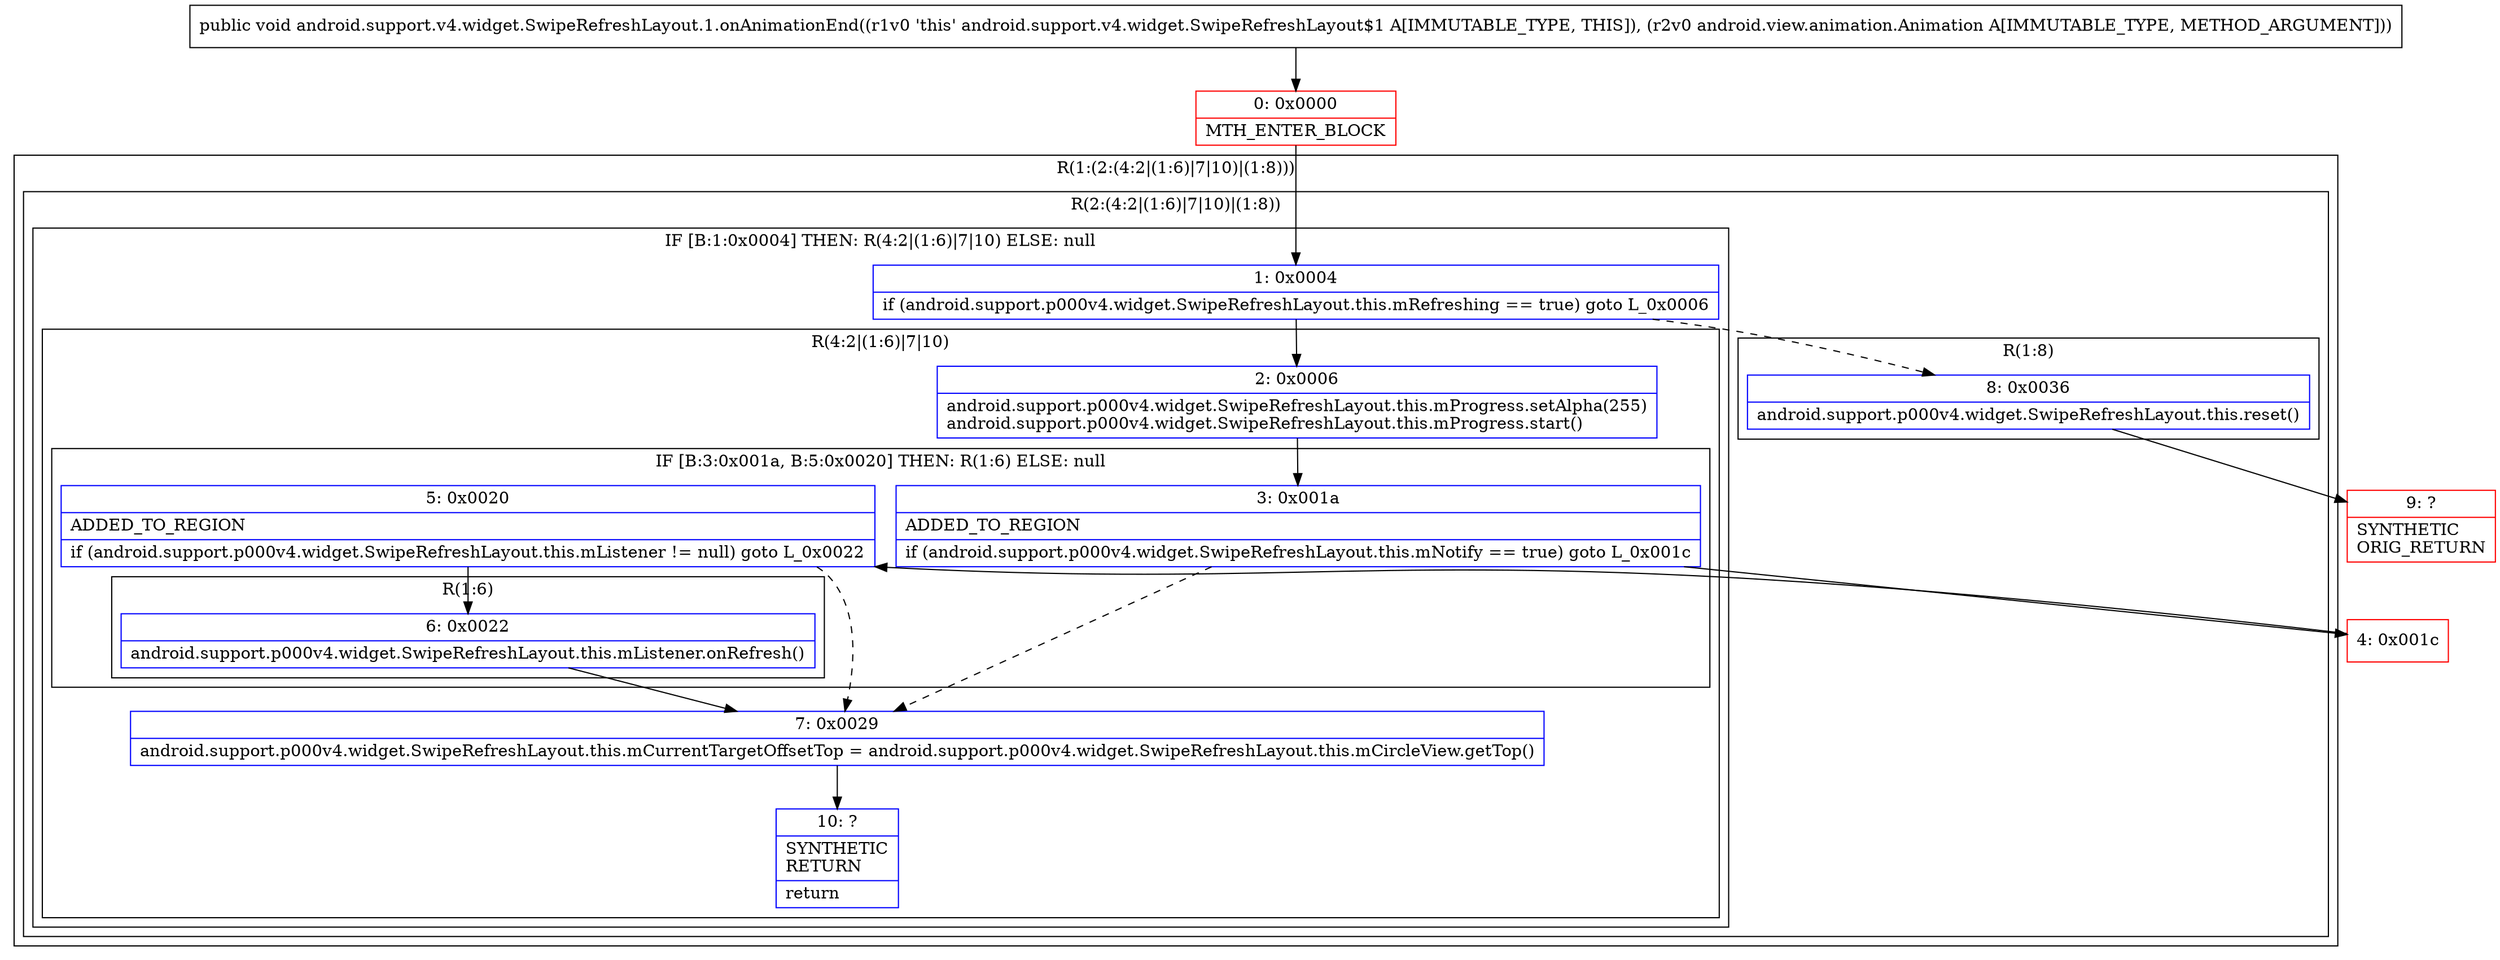 digraph "CFG forandroid.support.v4.widget.SwipeRefreshLayout.1.onAnimationEnd(Landroid\/view\/animation\/Animation;)V" {
subgraph cluster_Region_786782780 {
label = "R(1:(2:(4:2|(1:6)|7|10)|(1:8)))";
node [shape=record,color=blue];
subgraph cluster_Region_1030832871 {
label = "R(2:(4:2|(1:6)|7|10)|(1:8))";
node [shape=record,color=blue];
subgraph cluster_IfRegion_597179303 {
label = "IF [B:1:0x0004] THEN: R(4:2|(1:6)|7|10) ELSE: null";
node [shape=record,color=blue];
Node_1 [shape=record,label="{1\:\ 0x0004|if (android.support.p000v4.widget.SwipeRefreshLayout.this.mRefreshing == true) goto L_0x0006\l}"];
subgraph cluster_Region_1064547612 {
label = "R(4:2|(1:6)|7|10)";
node [shape=record,color=blue];
Node_2 [shape=record,label="{2\:\ 0x0006|android.support.p000v4.widget.SwipeRefreshLayout.this.mProgress.setAlpha(255)\landroid.support.p000v4.widget.SwipeRefreshLayout.this.mProgress.start()\l}"];
subgraph cluster_IfRegion_994262132 {
label = "IF [B:3:0x001a, B:5:0x0020] THEN: R(1:6) ELSE: null";
node [shape=record,color=blue];
Node_3 [shape=record,label="{3\:\ 0x001a|ADDED_TO_REGION\l|if (android.support.p000v4.widget.SwipeRefreshLayout.this.mNotify == true) goto L_0x001c\l}"];
Node_5 [shape=record,label="{5\:\ 0x0020|ADDED_TO_REGION\l|if (android.support.p000v4.widget.SwipeRefreshLayout.this.mListener != null) goto L_0x0022\l}"];
subgraph cluster_Region_202516353 {
label = "R(1:6)";
node [shape=record,color=blue];
Node_6 [shape=record,label="{6\:\ 0x0022|android.support.p000v4.widget.SwipeRefreshLayout.this.mListener.onRefresh()\l}"];
}
}
Node_7 [shape=record,label="{7\:\ 0x0029|android.support.p000v4.widget.SwipeRefreshLayout.this.mCurrentTargetOffsetTop = android.support.p000v4.widget.SwipeRefreshLayout.this.mCircleView.getTop()\l}"];
Node_10 [shape=record,label="{10\:\ ?|SYNTHETIC\lRETURN\l|return\l}"];
}
}
subgraph cluster_Region_1848991911 {
label = "R(1:8)";
node [shape=record,color=blue];
Node_8 [shape=record,label="{8\:\ 0x0036|android.support.p000v4.widget.SwipeRefreshLayout.this.reset()\l}"];
}
}
}
Node_0 [shape=record,color=red,label="{0\:\ 0x0000|MTH_ENTER_BLOCK\l}"];
Node_4 [shape=record,color=red,label="{4\:\ 0x001c}"];
Node_9 [shape=record,color=red,label="{9\:\ ?|SYNTHETIC\lORIG_RETURN\l}"];
MethodNode[shape=record,label="{public void android.support.v4.widget.SwipeRefreshLayout.1.onAnimationEnd((r1v0 'this' android.support.v4.widget.SwipeRefreshLayout$1 A[IMMUTABLE_TYPE, THIS]), (r2v0 android.view.animation.Animation A[IMMUTABLE_TYPE, METHOD_ARGUMENT])) }"];
MethodNode -> Node_0;
Node_1 -> Node_2;
Node_1 -> Node_8[style=dashed];
Node_2 -> Node_3;
Node_3 -> Node_4;
Node_3 -> Node_7[style=dashed];
Node_5 -> Node_6;
Node_5 -> Node_7[style=dashed];
Node_6 -> Node_7;
Node_7 -> Node_10;
Node_8 -> Node_9;
Node_0 -> Node_1;
Node_4 -> Node_5;
}

